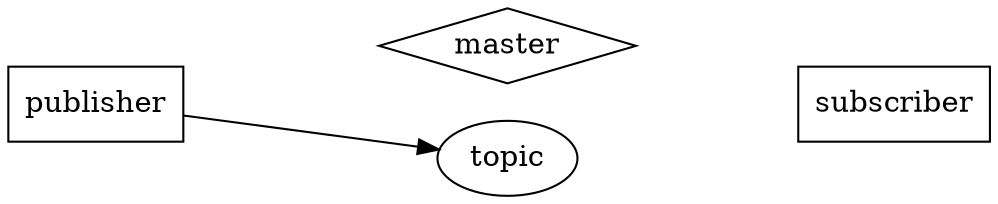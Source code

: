digraph master_3 {rankdir=LR; node [shape=box,style=filled,fillcolor=white]; publisher; subscriber; master [shape=diamond]; node [shape=ellipse,style=filled,fillcolor=white]; topic; {rank=same;master;topic} publisher->master[style=invis,label="register"]; publisher->topic subscriber->master[style=invis,label="query"]; topic->subscriber[style=invis];}
